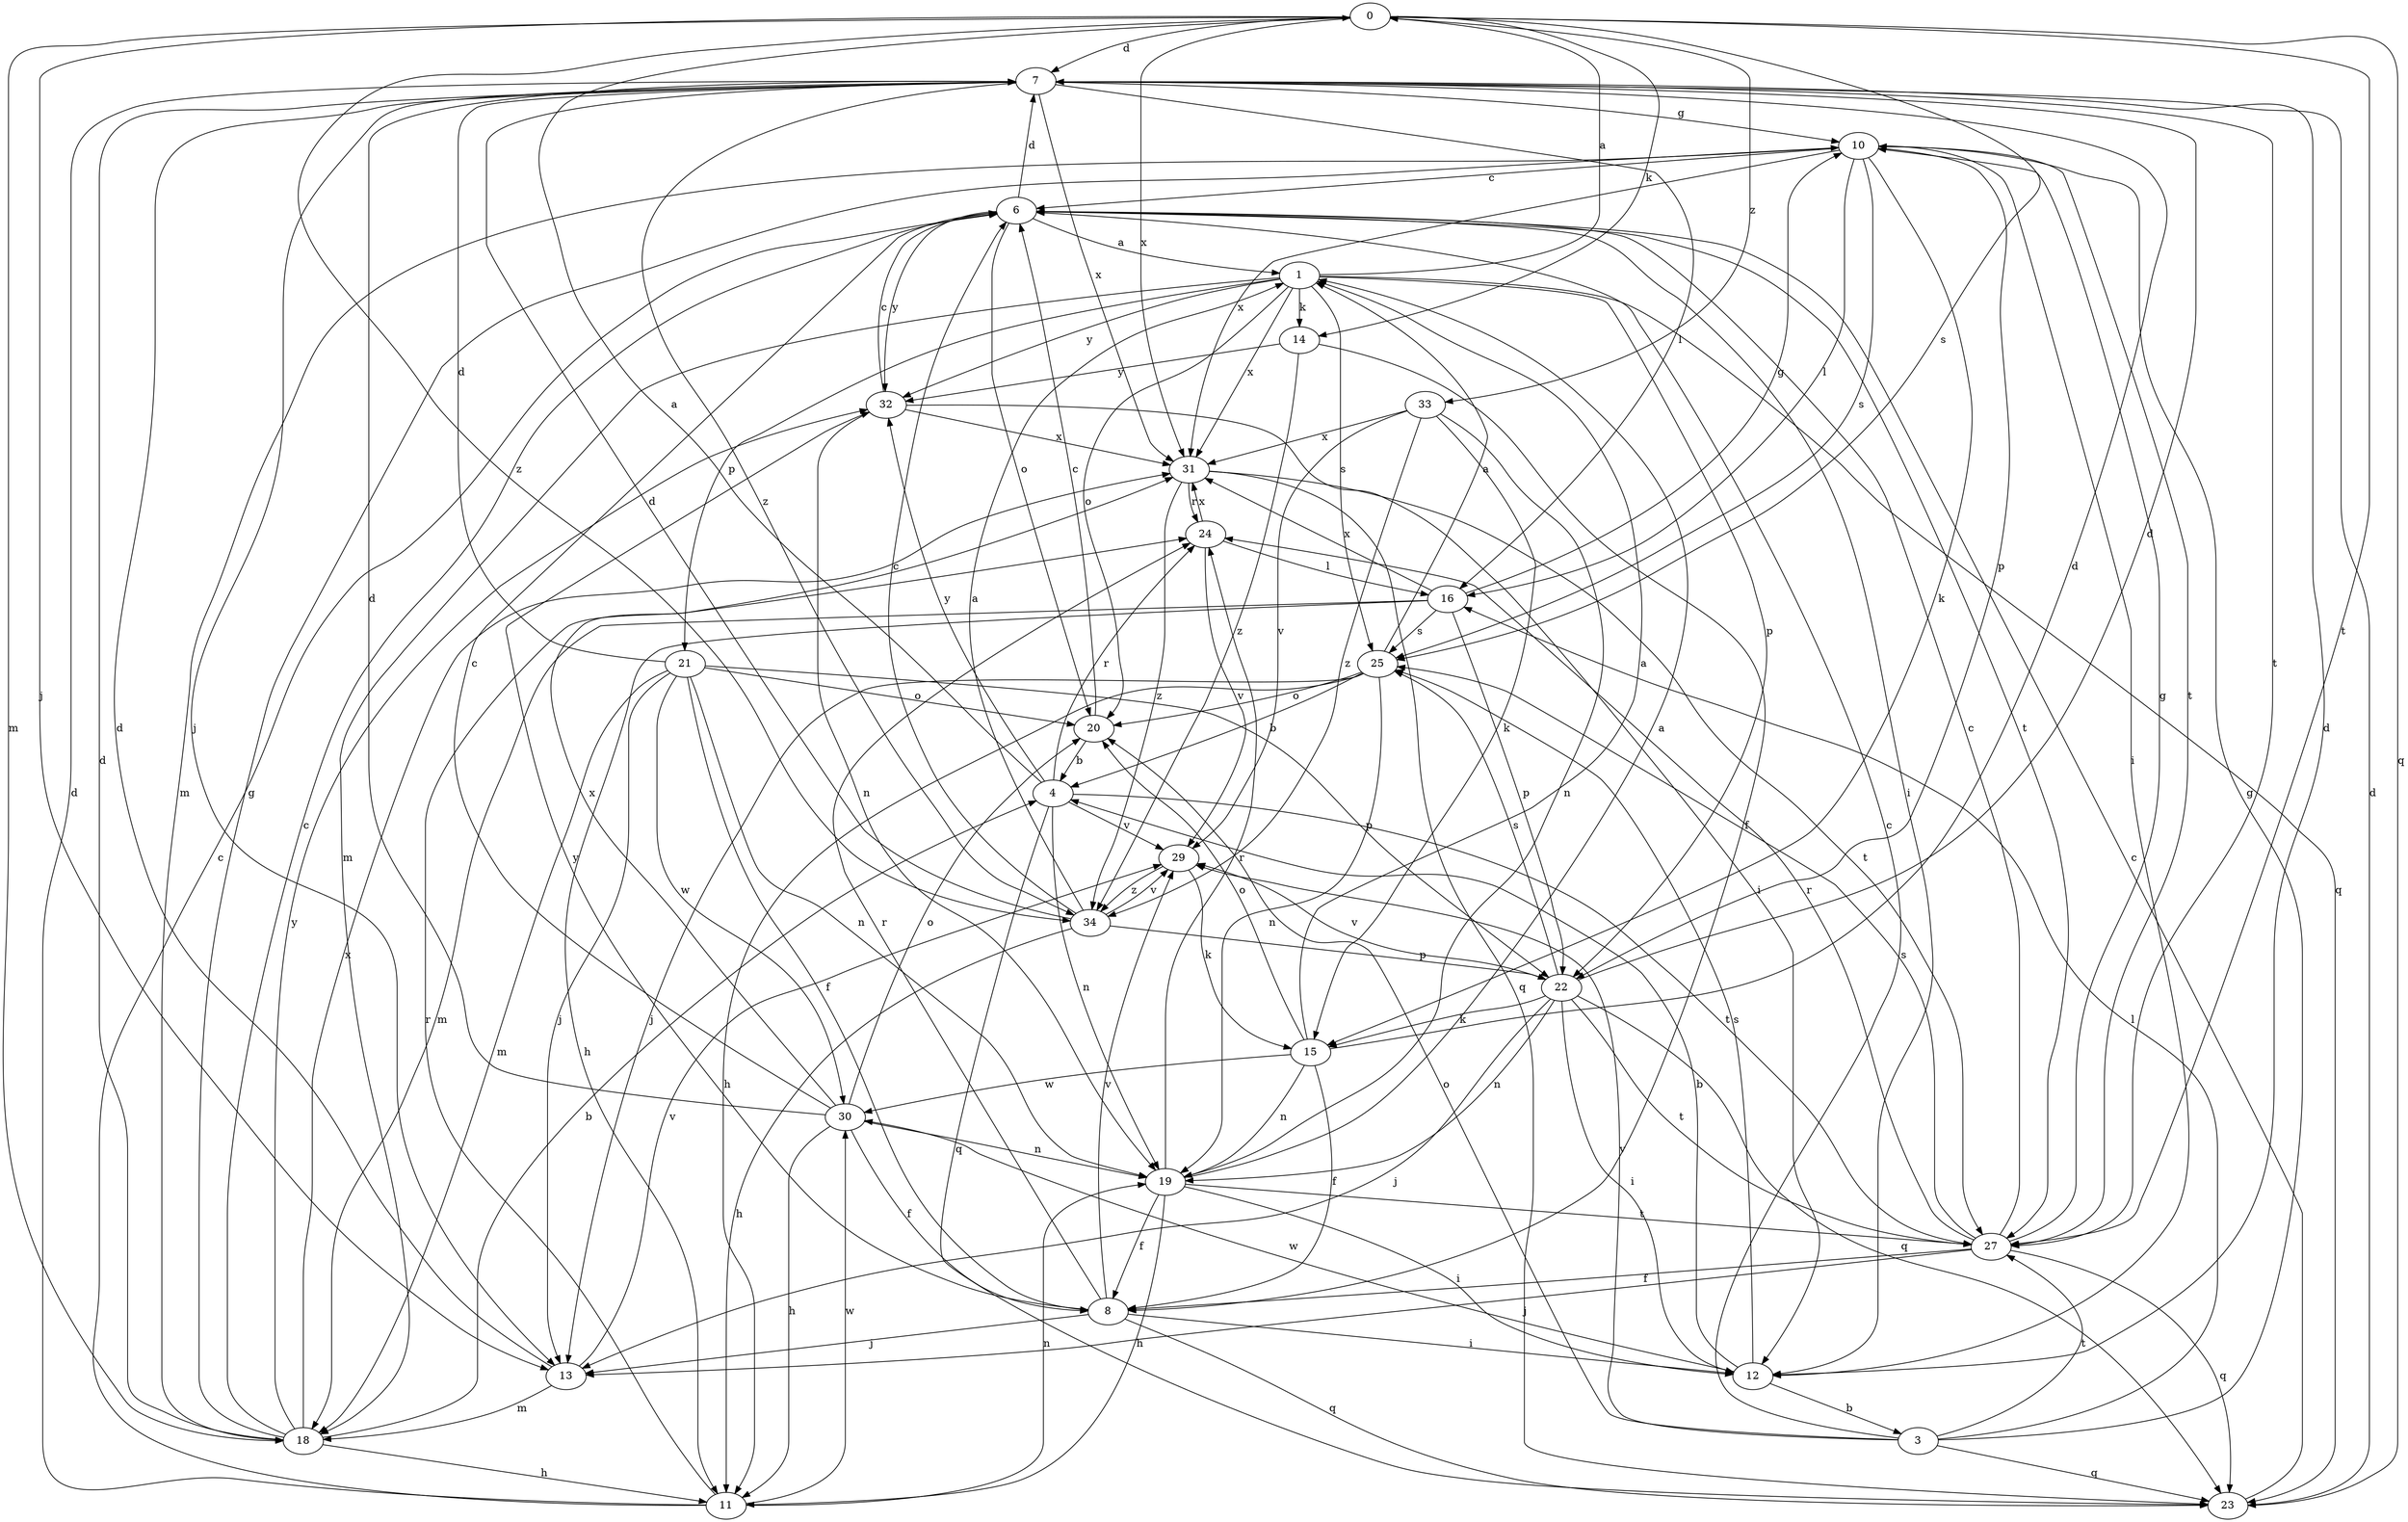 strict digraph  {
0;
1;
3;
4;
6;
7;
8;
10;
11;
12;
13;
14;
15;
16;
18;
19;
20;
21;
22;
23;
24;
25;
27;
29;
30;
31;
32;
33;
34;
0 -> 7  [label=d];
0 -> 13  [label=j];
0 -> 14  [label=k];
0 -> 18  [label=m];
0 -> 23  [label=q];
0 -> 25  [label=s];
0 -> 27  [label=t];
0 -> 31  [label=x];
0 -> 33  [label=z];
0 -> 34  [label=z];
1 -> 0  [label=a];
1 -> 14  [label=k];
1 -> 18  [label=m];
1 -> 20  [label=o];
1 -> 21  [label=p];
1 -> 22  [label=p];
1 -> 23  [label=q];
1 -> 25  [label=s];
1 -> 31  [label=x];
1 -> 32  [label=y];
3 -> 6  [label=c];
3 -> 10  [label=g];
3 -> 16  [label=l];
3 -> 20  [label=o];
3 -> 23  [label=q];
3 -> 27  [label=t];
3 -> 29  [label=v];
4 -> 0  [label=a];
4 -> 19  [label=n];
4 -> 23  [label=q];
4 -> 24  [label=r];
4 -> 27  [label=t];
4 -> 29  [label=v];
4 -> 32  [label=y];
6 -> 1  [label=a];
6 -> 7  [label=d];
6 -> 12  [label=i];
6 -> 20  [label=o];
6 -> 27  [label=t];
6 -> 32  [label=y];
7 -> 10  [label=g];
7 -> 13  [label=j];
7 -> 16  [label=l];
7 -> 27  [label=t];
7 -> 31  [label=x];
7 -> 34  [label=z];
8 -> 12  [label=i];
8 -> 13  [label=j];
8 -> 23  [label=q];
8 -> 24  [label=r];
8 -> 29  [label=v];
8 -> 32  [label=y];
10 -> 6  [label=c];
10 -> 12  [label=i];
10 -> 15  [label=k];
10 -> 16  [label=l];
10 -> 18  [label=m];
10 -> 22  [label=p];
10 -> 25  [label=s];
10 -> 27  [label=t];
10 -> 31  [label=x];
11 -> 6  [label=c];
11 -> 7  [label=d];
11 -> 19  [label=n];
11 -> 24  [label=r];
11 -> 30  [label=w];
12 -> 3  [label=b];
12 -> 4  [label=b];
12 -> 7  [label=d];
12 -> 25  [label=s];
12 -> 30  [label=w];
13 -> 7  [label=d];
13 -> 18  [label=m];
13 -> 29  [label=v];
14 -> 8  [label=f];
14 -> 32  [label=y];
14 -> 34  [label=z];
15 -> 1  [label=a];
15 -> 7  [label=d];
15 -> 8  [label=f];
15 -> 19  [label=n];
15 -> 20  [label=o];
15 -> 30  [label=w];
16 -> 10  [label=g];
16 -> 11  [label=h];
16 -> 18  [label=m];
16 -> 22  [label=p];
16 -> 25  [label=s];
16 -> 31  [label=x];
18 -> 4  [label=b];
18 -> 6  [label=c];
18 -> 7  [label=d];
18 -> 10  [label=g];
18 -> 11  [label=h];
18 -> 31  [label=x];
18 -> 32  [label=y];
19 -> 1  [label=a];
19 -> 8  [label=f];
19 -> 11  [label=h];
19 -> 12  [label=i];
19 -> 24  [label=r];
19 -> 27  [label=t];
20 -> 4  [label=b];
20 -> 6  [label=c];
21 -> 7  [label=d];
21 -> 8  [label=f];
21 -> 13  [label=j];
21 -> 18  [label=m];
21 -> 19  [label=n];
21 -> 20  [label=o];
21 -> 22  [label=p];
21 -> 30  [label=w];
22 -> 7  [label=d];
22 -> 12  [label=i];
22 -> 13  [label=j];
22 -> 15  [label=k];
22 -> 19  [label=n];
22 -> 23  [label=q];
22 -> 25  [label=s];
22 -> 27  [label=t];
22 -> 29  [label=v];
23 -> 6  [label=c];
23 -> 7  [label=d];
24 -> 16  [label=l];
24 -> 29  [label=v];
24 -> 31  [label=x];
25 -> 1  [label=a];
25 -> 4  [label=b];
25 -> 11  [label=h];
25 -> 13  [label=j];
25 -> 19  [label=n];
25 -> 20  [label=o];
27 -> 6  [label=c];
27 -> 8  [label=f];
27 -> 10  [label=g];
27 -> 13  [label=j];
27 -> 23  [label=q];
27 -> 24  [label=r];
27 -> 25  [label=s];
29 -> 15  [label=k];
29 -> 34  [label=z];
30 -> 6  [label=c];
30 -> 7  [label=d];
30 -> 8  [label=f];
30 -> 11  [label=h];
30 -> 19  [label=n];
30 -> 20  [label=o];
30 -> 31  [label=x];
31 -> 23  [label=q];
31 -> 24  [label=r];
31 -> 27  [label=t];
31 -> 34  [label=z];
32 -> 6  [label=c];
32 -> 12  [label=i];
32 -> 19  [label=n];
32 -> 31  [label=x];
33 -> 15  [label=k];
33 -> 19  [label=n];
33 -> 29  [label=v];
33 -> 31  [label=x];
33 -> 34  [label=z];
34 -> 1  [label=a];
34 -> 6  [label=c];
34 -> 7  [label=d];
34 -> 11  [label=h];
34 -> 22  [label=p];
34 -> 29  [label=v];
}
